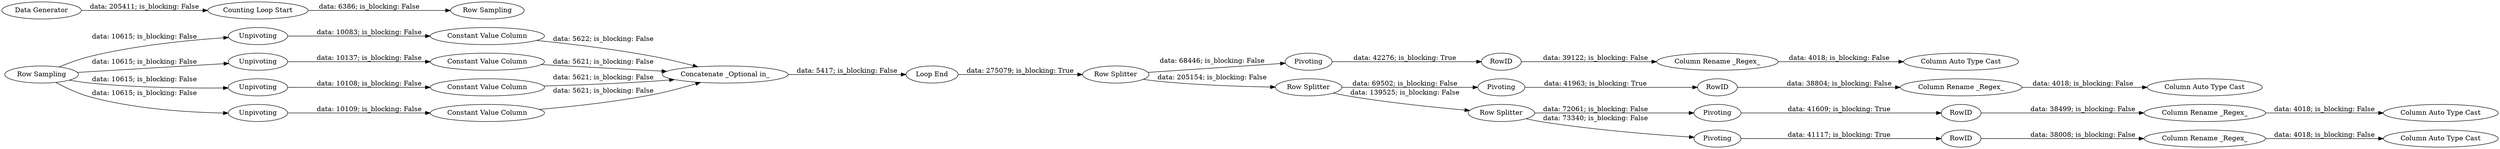 digraph {
	"-3021786556382911378_11" [label=Unpivoting]
	"-3021786556382911378_24" [label="Column Rename _Regex_"]
	"-3021786556382911378_27" [label=RowID]
	"-3021786556382911378_26" [label=Pivoting]
	"-3021786556382911378_32" [label="Column Rename _Regex_"]
	"-3021786556382911378_30" [label=Pivoting]
	"-3021786556382911378_16" [label="Constant Value Column"]
	"-3021786556382911378_21" [label=Pivoting]
	"-3021786556382911378_28" [label="Column Rename _Regex_"]
	"-3021786556382911378_10" [label="Concatenate _Optional in_"]
	"-3021786556382911378_29" [label="Column Auto Type Cast"]
	"-3021786556382911378_1" [label="Data Generator"]
	"-3021786556382911378_36" [label="Column Rename _Regex_"]
	"-3021786556382911378_19" [label="Row Splitter"]
	"-3021786556382911378_33" [label="Column Auto Type Cast"]
	"-3021786556382911378_12" [label="Constant Value Column"]
	"-3021786556382911378_13" [label=Unpivoting]
	"6681815754512701132_7" [label="Row Sampling"]
	"-3021786556382911378_35" [label=RowID]
	"-3021786556382911378_2" [label="Counting Loop Start"]
	"-3021786556382911378_25" [label="Column Auto Type Cast"]
	"-3021786556382911378_20" [label="Row Splitter"]
	"-3021786556382911378_8" [label=Unpivoting]
	"-3021786556382911378_14" [label="Constant Value Column"]
	"-3021786556382911378_3" [label="Loop End"]
	"6681815754512701132_5" [label="Row Sampling"]
	"-3021786556382911378_18" [label="Row Splitter"]
	"-3021786556382911378_23" [label=RowID]
	"-3021786556382911378_37" [label="Column Auto Type Cast"]
	"-3021786556382911378_31" [label=RowID]
	"-3021786556382911378_9" [label="Constant Value Column"]
	"-3021786556382911378_34" [label=Pivoting]
	"-3021786556382911378_15" [label=Unpivoting]
	"-3021786556382911378_23" -> "-3021786556382911378_24" [label="data: 39122; is_blocking: False"]
	"-3021786556382911378_20" -> "-3021786556382911378_34" [label="data: 73340; is_blocking: False"]
	"-3021786556382911378_32" -> "-3021786556382911378_33" [label="data: 4018; is_blocking: False"]
	"-3021786556382911378_10" -> "-3021786556382911378_3" [label="data: 5417; is_blocking: False"]
	"-3021786556382911378_26" -> "-3021786556382911378_27" [label="data: 41963; is_blocking: True"]
	"6681815754512701132_7" -> "-3021786556382911378_15" [label="data: 10615; is_blocking: False"]
	"-3021786556382911378_9" -> "-3021786556382911378_10" [label="data: 5621; is_blocking: False"]
	"-3021786556382911378_34" -> "-3021786556382911378_35" [label="data: 41117; is_blocking: True"]
	"-3021786556382911378_13" -> "-3021786556382911378_14" [label="data: 10137; is_blocking: False"]
	"-3021786556382911378_12" -> "-3021786556382911378_10" [label="data: 5622; is_blocking: False"]
	"-3021786556382911378_27" -> "-3021786556382911378_28" [label="data: 38804; is_blocking: False"]
	"-3021786556382911378_31" -> "-3021786556382911378_32" [label="data: 38499; is_blocking: False"]
	"-3021786556382911378_14" -> "-3021786556382911378_10" [label="data: 5621; is_blocking: False"]
	"-3021786556382911378_19" -> "-3021786556382911378_26" [label="data: 69502; is_blocking: False"]
	"-3021786556382911378_18" -> "-3021786556382911378_19" [label="data: 205154; is_blocking: False"]
	"-3021786556382911378_35" -> "-3021786556382911378_36" [label="data: 38008; is_blocking: False"]
	"-3021786556382911378_20" -> "-3021786556382911378_30" [label="data: 72061; is_blocking: False"]
	"-3021786556382911378_15" -> "-3021786556382911378_16" [label="data: 10109; is_blocking: False"]
	"-3021786556382911378_1" -> "-3021786556382911378_2" [label="data: 205411; is_blocking: False"]
	"-3021786556382911378_24" -> "-3021786556382911378_25" [label="data: 4018; is_blocking: False"]
	"-3021786556382911378_11" -> "-3021786556382911378_12" [label="data: 10083; is_blocking: False"]
	"-3021786556382911378_30" -> "-3021786556382911378_31" [label="data: 41609; is_blocking: True"]
	"-3021786556382911378_16" -> "-3021786556382911378_10" [label="data: 5621; is_blocking: False"]
	"-3021786556382911378_19" -> "-3021786556382911378_20" [label="data: 139525; is_blocking: False"]
	"-3021786556382911378_2" -> "6681815754512701132_5" [label="data: 6386; is_blocking: False"]
	"6681815754512701132_7" -> "-3021786556382911378_11" [label="data: 10615; is_blocking: False"]
	"6681815754512701132_7" -> "-3021786556382911378_8" [label="data: 10615; is_blocking: False"]
	"-3021786556382911378_21" -> "-3021786556382911378_23" [label="data: 42276; is_blocking: True"]
	"-3021786556382911378_3" -> "-3021786556382911378_18" [label="data: 275079; is_blocking: True"]
	"6681815754512701132_7" -> "-3021786556382911378_13" [label="data: 10615; is_blocking: False"]
	"-3021786556382911378_28" -> "-3021786556382911378_29" [label="data: 4018; is_blocking: False"]
	"-3021786556382911378_18" -> "-3021786556382911378_21" [label="data: 68446; is_blocking: False"]
	"-3021786556382911378_36" -> "-3021786556382911378_37" [label="data: 4018; is_blocking: False"]
	"-3021786556382911378_8" -> "-3021786556382911378_9" [label="data: 10108; is_blocking: False"]
	rankdir=LR
}
